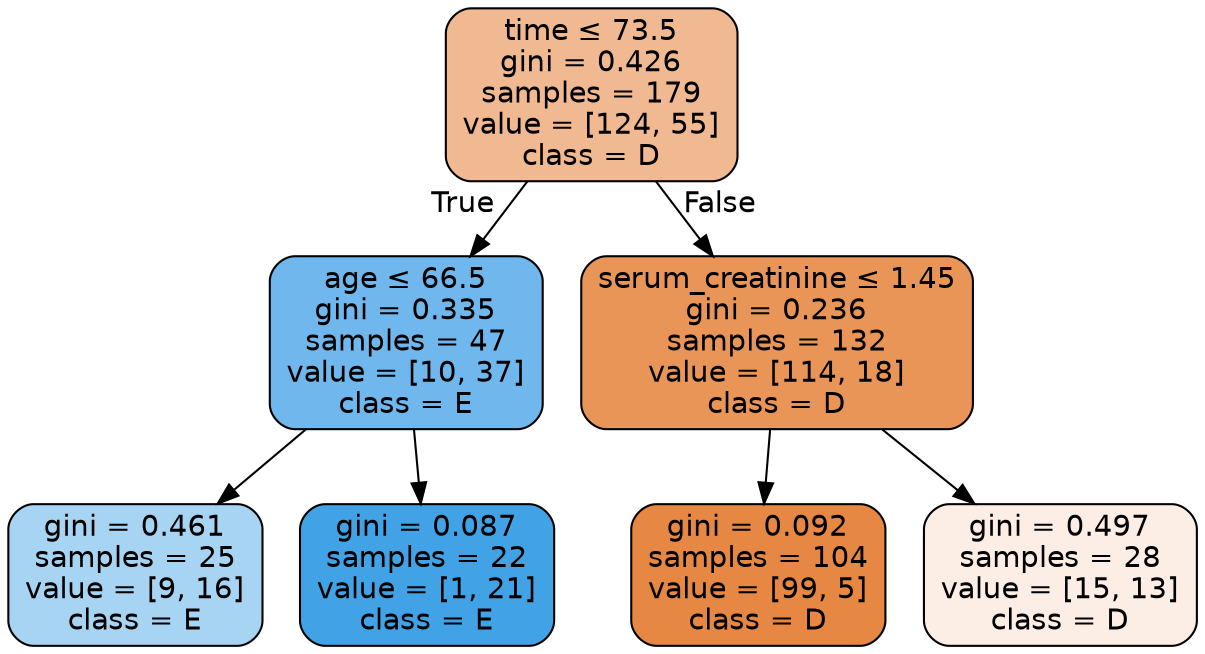 digraph Tree {
node [shape=box, style="filled, rounded", color="black", fontname=helvetica] ;
edge [fontname=helvetica] ;
0 [label=<time &le; 73.5<br/>gini = 0.426<br/>samples = 179<br/>value = [124, 55]<br/>class = D>, fillcolor="#f1b991"] ;
1 [label=<age &le; 66.5<br/>gini = 0.335<br/>samples = 47<br/>value = [10, 37]<br/>class = E>, fillcolor="#6fb7ec"] ;
0 -> 1 [labeldistance=2.5, labelangle=45, headlabel="True"] ;
2 [label=<gini = 0.461<br/>samples = 25<br/>value = [9, 16]<br/>class = E>, fillcolor="#a8d4f4"] ;
1 -> 2 ;
3 [label=<gini = 0.087<br/>samples = 22<br/>value = [1, 21]<br/>class = E>, fillcolor="#42a2e6"] ;
1 -> 3 ;
4 [label=<serum_creatinine &le; 1.45<br/>gini = 0.236<br/>samples = 132<br/>value = [114, 18]<br/>class = D>, fillcolor="#e99558"] ;
0 -> 4 [labeldistance=2.5, labelangle=-45, headlabel="False"] ;
5 [label=<gini = 0.092<br/>samples = 104<br/>value = [99, 5]<br/>class = D>, fillcolor="#e68743"] ;
4 -> 5 ;
6 [label=<gini = 0.497<br/>samples = 28<br/>value = [15, 13]<br/>class = D>, fillcolor="#fceee5"] ;
4 -> 6 ;
}